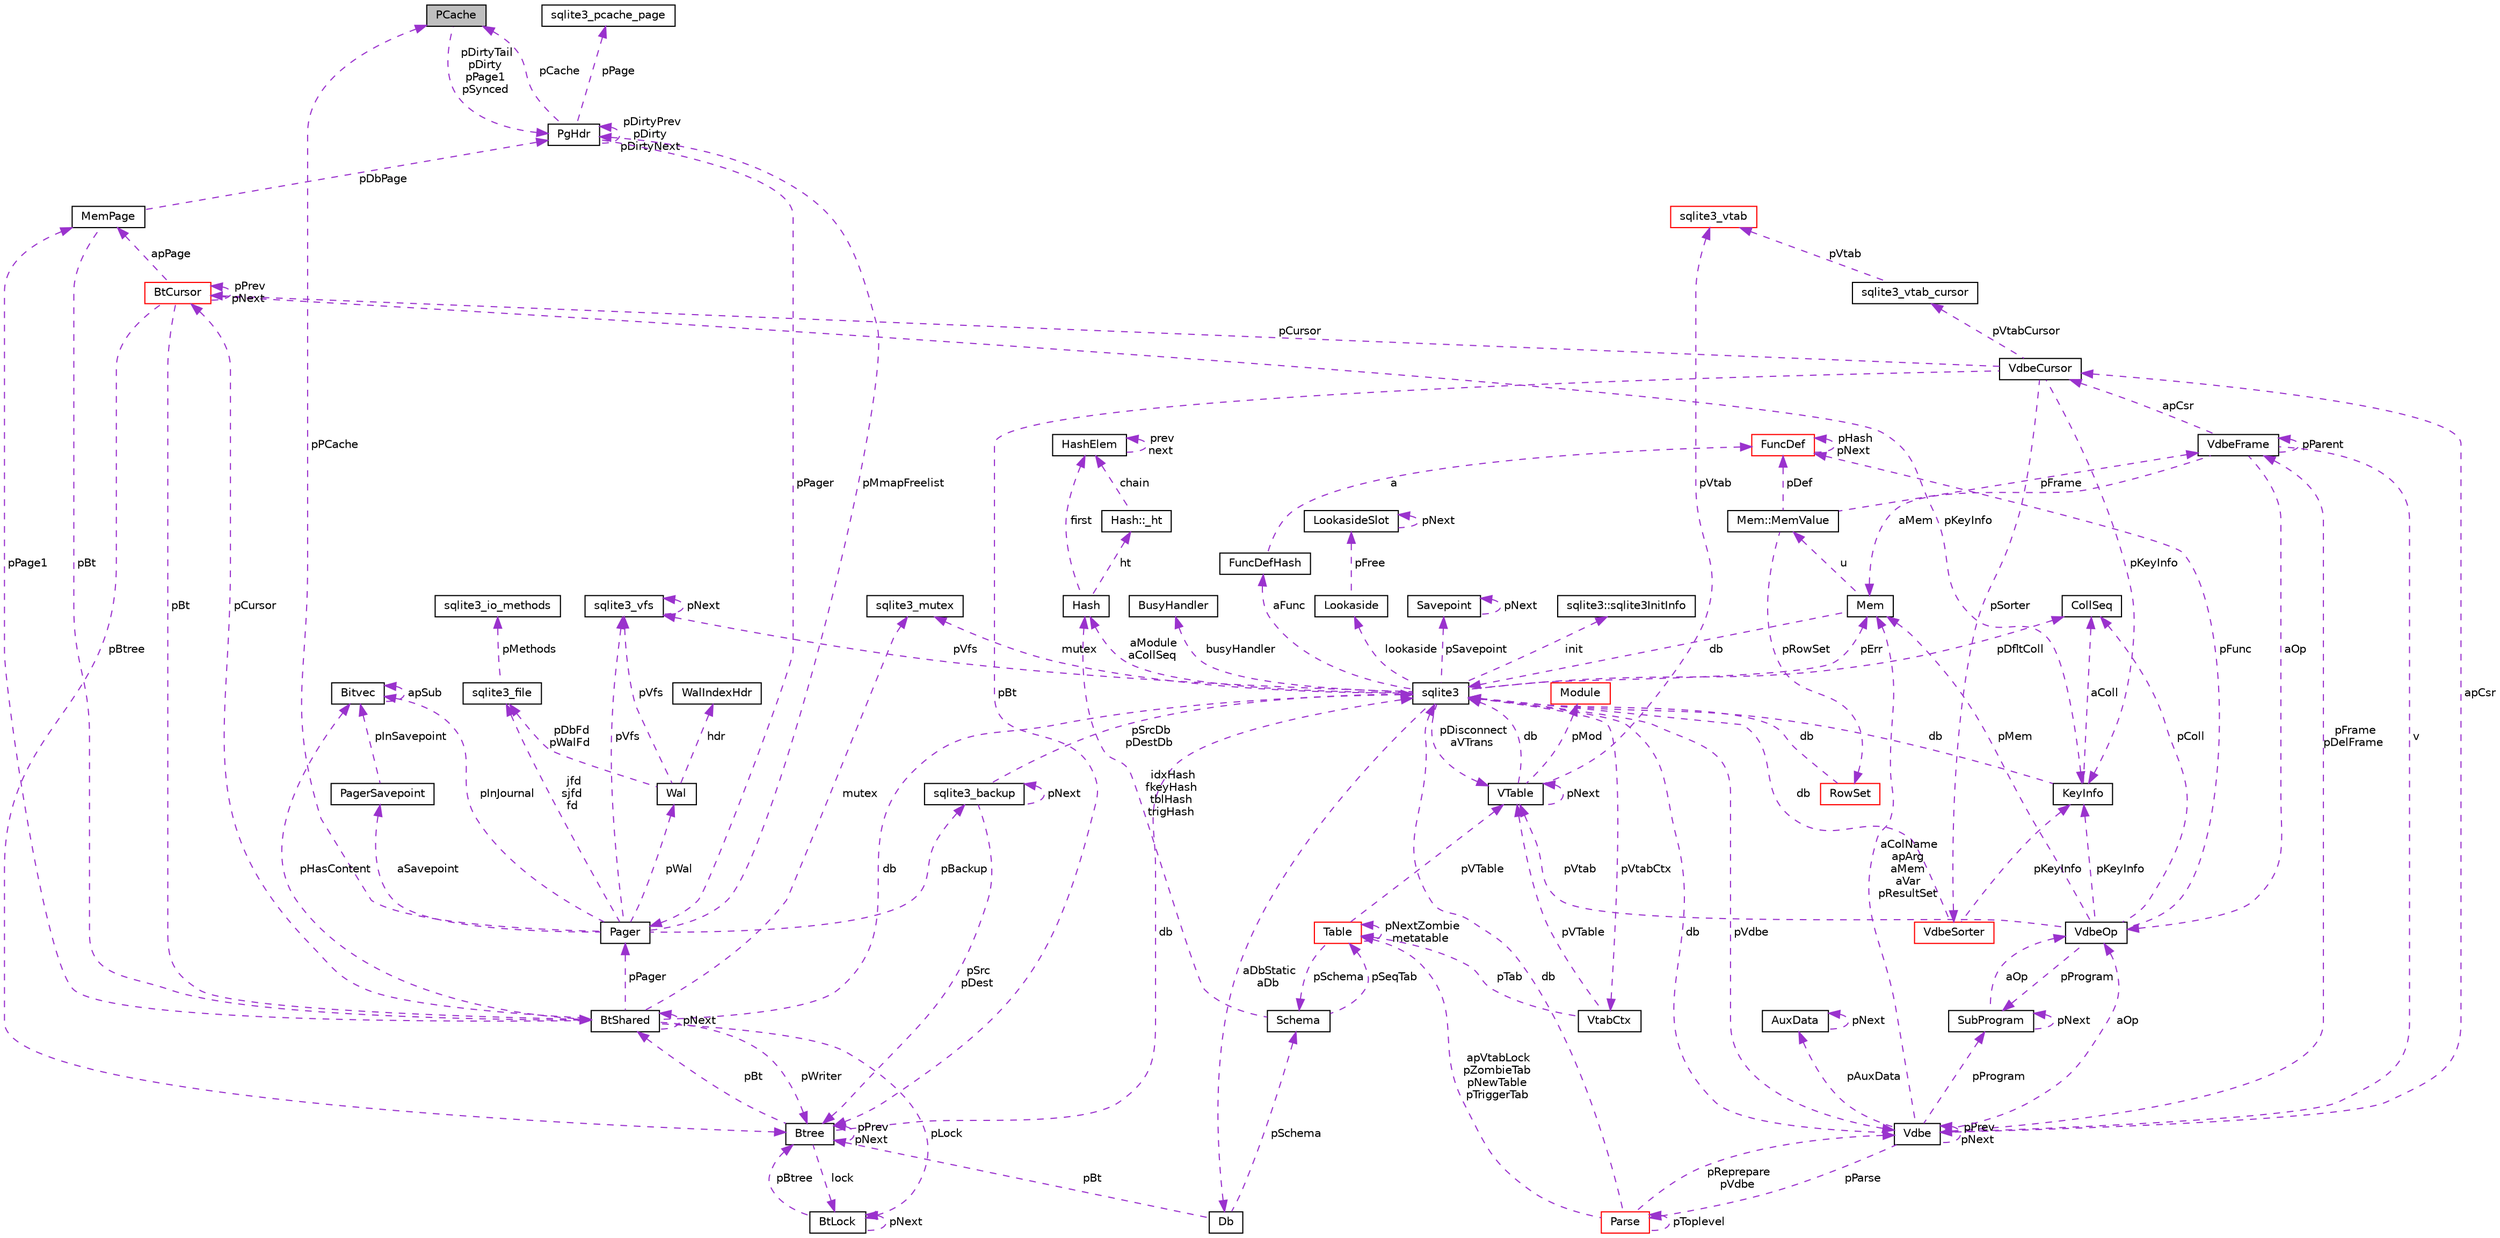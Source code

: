 digraph "PCache"
{
  edge [fontname="Helvetica",fontsize="10",labelfontname="Helvetica",labelfontsize="10"];
  node [fontname="Helvetica",fontsize="10",shape=record];
  Node1 [label="PCache",height=0.2,width=0.4,color="black", fillcolor="grey75", style="filled", fontcolor="black"];
  Node2 -> Node1 [dir="back",color="darkorchid3",fontsize="10",style="dashed",label=" pDirtyTail\npDirty\npPage1\npSynced" ,fontname="Helvetica"];
  Node2 [label="PgHdr",height=0.2,width=0.4,color="black", fillcolor="white", style="filled",URL="$struct_pg_hdr.html"];
  Node3 -> Node2 [dir="back",color="darkorchid3",fontsize="10",style="dashed",label=" pPage" ,fontname="Helvetica"];
  Node3 [label="sqlite3_pcache_page",height=0.2,width=0.4,color="black", fillcolor="white", style="filled",URL="$structsqlite3__pcache__page.html"];
  Node1 -> Node2 [dir="back",color="darkorchid3",fontsize="10",style="dashed",label=" pCache" ,fontname="Helvetica"];
  Node2 -> Node2 [dir="back",color="darkorchid3",fontsize="10",style="dashed",label=" pDirtyPrev\npDirty\npDirtyNext" ,fontname="Helvetica"];
  Node4 -> Node2 [dir="back",color="darkorchid3",fontsize="10",style="dashed",label=" pPager" ,fontname="Helvetica"];
  Node4 [label="Pager",height=0.2,width=0.4,color="black", fillcolor="white", style="filled",URL="$struct_pager.html"];
  Node1 -> Node4 [dir="back",color="darkorchid3",fontsize="10",style="dashed",label=" pPCache" ,fontname="Helvetica"];
  Node5 -> Node4 [dir="back",color="darkorchid3",fontsize="10",style="dashed",label=" pBackup" ,fontname="Helvetica"];
  Node5 [label="sqlite3_backup",height=0.2,width=0.4,color="black", fillcolor="white", style="filled",URL="$structsqlite3__backup.html"];
  Node5 -> Node5 [dir="back",color="darkorchid3",fontsize="10",style="dashed",label=" pNext" ,fontname="Helvetica"];
  Node6 -> Node5 [dir="back",color="darkorchid3",fontsize="10",style="dashed",label=" pSrcDb\npDestDb" ,fontname="Helvetica"];
  Node6 [label="sqlite3",height=0.2,width=0.4,color="black", fillcolor="white", style="filled",URL="$structsqlite3.html"];
  Node7 -> Node6 [dir="back",color="darkorchid3",fontsize="10",style="dashed",label=" pErr" ,fontname="Helvetica"];
  Node7 [label="Mem",height=0.2,width=0.4,color="black", fillcolor="white", style="filled",URL="$struct_mem.html"];
  Node8 -> Node7 [dir="back",color="darkorchid3",fontsize="10",style="dashed",label=" u" ,fontname="Helvetica"];
  Node8 [label="Mem::MemValue",height=0.2,width=0.4,color="black", fillcolor="white", style="filled",URL="$union_mem_1_1_mem_value.html"];
  Node9 -> Node8 [dir="back",color="darkorchid3",fontsize="10",style="dashed",label=" pFrame" ,fontname="Helvetica"];
  Node9 [label="VdbeFrame",height=0.2,width=0.4,color="black", fillcolor="white", style="filled",URL="$struct_vdbe_frame.html"];
  Node7 -> Node9 [dir="back",color="darkorchid3",fontsize="10",style="dashed",label=" aMem" ,fontname="Helvetica"];
  Node10 -> Node9 [dir="back",color="darkorchid3",fontsize="10",style="dashed",label=" v" ,fontname="Helvetica"];
  Node10 [label="Vdbe",height=0.2,width=0.4,color="black", fillcolor="white", style="filled",URL="$struct_vdbe.html"];
  Node10 -> Node10 [dir="back",color="darkorchid3",fontsize="10",style="dashed",label=" pPrev\npNext" ,fontname="Helvetica"];
  Node7 -> Node10 [dir="back",color="darkorchid3",fontsize="10",style="dashed",label=" aColName\napArg\naMem\naVar\npResultSet" ,fontname="Helvetica"];
  Node6 -> Node10 [dir="back",color="darkorchid3",fontsize="10",style="dashed",label=" db" ,fontname="Helvetica"];
  Node9 -> Node10 [dir="back",color="darkorchid3",fontsize="10",style="dashed",label=" pFrame\npDelFrame" ,fontname="Helvetica"];
  Node11 -> Node10 [dir="back",color="darkorchid3",fontsize="10",style="dashed",label=" pAuxData" ,fontname="Helvetica"];
  Node11 [label="AuxData",height=0.2,width=0.4,color="black", fillcolor="white", style="filled",URL="$struct_aux_data.html"];
  Node11 -> Node11 [dir="back",color="darkorchid3",fontsize="10",style="dashed",label=" pNext" ,fontname="Helvetica"];
  Node12 -> Node10 [dir="back",color="darkorchid3",fontsize="10",style="dashed",label=" pProgram" ,fontname="Helvetica"];
  Node12 [label="SubProgram",height=0.2,width=0.4,color="black", fillcolor="white", style="filled",URL="$struct_sub_program.html"];
  Node12 -> Node12 [dir="back",color="darkorchid3",fontsize="10",style="dashed",label=" pNext" ,fontname="Helvetica"];
  Node13 -> Node12 [dir="back",color="darkorchid3",fontsize="10",style="dashed",label=" aOp" ,fontname="Helvetica"];
  Node13 [label="VdbeOp",height=0.2,width=0.4,color="black", fillcolor="white", style="filled",URL="$struct_vdbe_op.html"];
  Node7 -> Node13 [dir="back",color="darkorchid3",fontsize="10",style="dashed",label=" pMem" ,fontname="Helvetica"];
  Node14 -> Node13 [dir="back",color="darkorchid3",fontsize="10",style="dashed",label=" pColl" ,fontname="Helvetica"];
  Node14 [label="CollSeq",height=0.2,width=0.4,color="black", fillcolor="white", style="filled",URL="$struct_coll_seq.html"];
  Node15 -> Node13 [dir="back",color="darkorchid3",fontsize="10",style="dashed",label=" pVtab" ,fontname="Helvetica"];
  Node15 [label="VTable",height=0.2,width=0.4,color="black", fillcolor="white", style="filled",URL="$struct_v_table.html"];
  Node6 -> Node15 [dir="back",color="darkorchid3",fontsize="10",style="dashed",label=" db" ,fontname="Helvetica"];
  Node15 -> Node15 [dir="back",color="darkorchid3",fontsize="10",style="dashed",label=" pNext" ,fontname="Helvetica"];
  Node16 -> Node15 [dir="back",color="darkorchid3",fontsize="10",style="dashed",label=" pMod" ,fontname="Helvetica"];
  Node16 [label="Module",height=0.2,width=0.4,color="red", fillcolor="white", style="filled",URL="$struct_module.html"];
  Node17 -> Node15 [dir="back",color="darkorchid3",fontsize="10",style="dashed",label=" pVtab" ,fontname="Helvetica"];
  Node17 [label="sqlite3_vtab",height=0.2,width=0.4,color="red", fillcolor="white", style="filled",URL="$structsqlite3__vtab.html"];
  Node12 -> Node13 [dir="back",color="darkorchid3",fontsize="10",style="dashed",label=" pProgram" ,fontname="Helvetica"];
  Node18 -> Node13 [dir="back",color="darkorchid3",fontsize="10",style="dashed",label=" pKeyInfo" ,fontname="Helvetica"];
  Node18 [label="KeyInfo",height=0.2,width=0.4,color="black", fillcolor="white", style="filled",URL="$struct_key_info.html"];
  Node6 -> Node18 [dir="back",color="darkorchid3",fontsize="10",style="dashed",label=" db" ,fontname="Helvetica"];
  Node14 -> Node18 [dir="back",color="darkorchid3",fontsize="10",style="dashed",label=" aColl" ,fontname="Helvetica"];
  Node19 -> Node13 [dir="back",color="darkorchid3",fontsize="10",style="dashed",label=" pFunc" ,fontname="Helvetica"];
  Node19 [label="FuncDef",height=0.2,width=0.4,color="red", fillcolor="white", style="filled",URL="$struct_func_def.html"];
  Node19 -> Node19 [dir="back",color="darkorchid3",fontsize="10",style="dashed",label=" pHash\npNext" ,fontname="Helvetica"];
  Node20 -> Node10 [dir="back",color="darkorchid3",fontsize="10",style="dashed",label=" apCsr" ,fontname="Helvetica"];
  Node20 [label="VdbeCursor",height=0.2,width=0.4,color="black", fillcolor="white", style="filled",URL="$struct_vdbe_cursor.html"];
  Node21 -> Node20 [dir="back",color="darkorchid3",fontsize="10",style="dashed",label=" pCursor" ,fontname="Helvetica"];
  Node21 [label="BtCursor",height=0.2,width=0.4,color="red", fillcolor="white", style="filled",URL="$struct_bt_cursor.html"];
  Node21 -> Node21 [dir="back",color="darkorchid3",fontsize="10",style="dashed",label=" pPrev\npNext" ,fontname="Helvetica"];
  Node22 -> Node21 [dir="back",color="darkorchid3",fontsize="10",style="dashed",label=" pBt" ,fontname="Helvetica"];
  Node22 [label="BtShared",height=0.2,width=0.4,color="black", fillcolor="white", style="filled",URL="$struct_bt_shared.html"];
  Node21 -> Node22 [dir="back",color="darkorchid3",fontsize="10",style="dashed",label=" pCursor" ,fontname="Helvetica"];
  Node22 -> Node22 [dir="back",color="darkorchid3",fontsize="10",style="dashed",label=" pNext" ,fontname="Helvetica"];
  Node6 -> Node22 [dir="back",color="darkorchid3",fontsize="10",style="dashed",label=" db" ,fontname="Helvetica"];
  Node23 -> Node22 [dir="back",color="darkorchid3",fontsize="10",style="dashed",label=" pHasContent" ,fontname="Helvetica"];
  Node23 [label="Bitvec",height=0.2,width=0.4,color="black", fillcolor="white", style="filled",URL="$struct_bitvec.html"];
  Node23 -> Node23 [dir="back",color="darkorchid3",fontsize="10",style="dashed",label=" apSub" ,fontname="Helvetica"];
  Node24 -> Node22 [dir="back",color="darkorchid3",fontsize="10",style="dashed",label=" mutex" ,fontname="Helvetica"];
  Node24 [label="sqlite3_mutex",height=0.2,width=0.4,color="black", fillcolor="white", style="filled",URL="$structsqlite3__mutex.html"];
  Node25 -> Node22 [dir="back",color="darkorchid3",fontsize="10",style="dashed",label=" pLock" ,fontname="Helvetica"];
  Node25 [label="BtLock",height=0.2,width=0.4,color="black", fillcolor="white", style="filled",URL="$struct_bt_lock.html"];
  Node25 -> Node25 [dir="back",color="darkorchid3",fontsize="10",style="dashed",label=" pNext" ,fontname="Helvetica"];
  Node26 -> Node25 [dir="back",color="darkorchid3",fontsize="10",style="dashed",label=" pBtree" ,fontname="Helvetica"];
  Node26 [label="Btree",height=0.2,width=0.4,color="black", fillcolor="white", style="filled",URL="$struct_btree.html"];
  Node22 -> Node26 [dir="back",color="darkorchid3",fontsize="10",style="dashed",label=" pBt" ,fontname="Helvetica"];
  Node6 -> Node26 [dir="back",color="darkorchid3",fontsize="10",style="dashed",label=" db" ,fontname="Helvetica"];
  Node25 -> Node26 [dir="back",color="darkorchid3",fontsize="10",style="dashed",label=" lock" ,fontname="Helvetica"];
  Node26 -> Node26 [dir="back",color="darkorchid3",fontsize="10",style="dashed",label=" pPrev\npNext" ,fontname="Helvetica"];
  Node27 -> Node22 [dir="back",color="darkorchid3",fontsize="10",style="dashed",label=" pPage1" ,fontname="Helvetica"];
  Node27 [label="MemPage",height=0.2,width=0.4,color="black", fillcolor="white", style="filled",URL="$struct_mem_page.html"];
  Node22 -> Node27 [dir="back",color="darkorchid3",fontsize="10",style="dashed",label=" pBt" ,fontname="Helvetica"];
  Node2 -> Node27 [dir="back",color="darkorchid3",fontsize="10",style="dashed",label=" pDbPage" ,fontname="Helvetica"];
  Node26 -> Node22 [dir="back",color="darkorchid3",fontsize="10",style="dashed",label=" pWriter" ,fontname="Helvetica"];
  Node4 -> Node22 [dir="back",color="darkorchid3",fontsize="10",style="dashed",label=" pPager" ,fontname="Helvetica"];
  Node27 -> Node21 [dir="back",color="darkorchid3",fontsize="10",style="dashed",label=" apPage" ,fontname="Helvetica"];
  Node18 -> Node21 [dir="back",color="darkorchid3",fontsize="10",style="dashed",label=" pKeyInfo" ,fontname="Helvetica"];
  Node26 -> Node21 [dir="back",color="darkorchid3",fontsize="10",style="dashed",label=" pBtree" ,fontname="Helvetica"];
  Node28 -> Node20 [dir="back",color="darkorchid3",fontsize="10",style="dashed",label=" pVtabCursor" ,fontname="Helvetica"];
  Node28 [label="sqlite3_vtab_cursor",height=0.2,width=0.4,color="black", fillcolor="white", style="filled",URL="$structsqlite3__vtab__cursor.html"];
  Node17 -> Node28 [dir="back",color="darkorchid3",fontsize="10",style="dashed",label=" pVtab" ,fontname="Helvetica"];
  Node29 -> Node20 [dir="back",color="darkorchid3",fontsize="10",style="dashed",label=" pSorter" ,fontname="Helvetica"];
  Node29 [label="VdbeSorter",height=0.2,width=0.4,color="red", fillcolor="white", style="filled",URL="$struct_vdbe_sorter.html"];
  Node6 -> Node29 [dir="back",color="darkorchid3",fontsize="10",style="dashed",label=" db" ,fontname="Helvetica"];
  Node18 -> Node29 [dir="back",color="darkorchid3",fontsize="10",style="dashed",label=" pKeyInfo" ,fontname="Helvetica"];
  Node18 -> Node20 [dir="back",color="darkorchid3",fontsize="10",style="dashed",label=" pKeyInfo" ,fontname="Helvetica"];
  Node26 -> Node20 [dir="back",color="darkorchid3",fontsize="10",style="dashed",label=" pBt" ,fontname="Helvetica"];
  Node30 -> Node10 [dir="back",color="darkorchid3",fontsize="10",style="dashed",label=" pParse" ,fontname="Helvetica"];
  Node30 [label="Parse",height=0.2,width=0.4,color="red", fillcolor="white", style="filled",URL="$struct_parse.html"];
  Node10 -> Node30 [dir="back",color="darkorchid3",fontsize="10",style="dashed",label=" pReprepare\npVdbe" ,fontname="Helvetica"];
  Node6 -> Node30 [dir="back",color="darkorchid3",fontsize="10",style="dashed",label=" db" ,fontname="Helvetica"];
  Node31 -> Node30 [dir="back",color="darkorchid3",fontsize="10",style="dashed",label=" apVtabLock\npZombieTab\npNewTable\npTriggerTab" ,fontname="Helvetica"];
  Node31 [label="Table",height=0.2,width=0.4,color="red", fillcolor="white", style="filled",URL="$struct_table.html"];
  Node32 -> Node31 [dir="back",color="darkorchid3",fontsize="10",style="dashed",label=" pSchema" ,fontname="Helvetica"];
  Node32 [label="Schema",height=0.2,width=0.4,color="black", fillcolor="white", style="filled",URL="$struct_schema.html"];
  Node31 -> Node32 [dir="back",color="darkorchid3",fontsize="10",style="dashed",label=" pSeqTab" ,fontname="Helvetica"];
  Node33 -> Node32 [dir="back",color="darkorchid3",fontsize="10",style="dashed",label=" idxHash\nfkeyHash\ntblHash\ntrigHash" ,fontname="Helvetica"];
  Node33 [label="Hash",height=0.2,width=0.4,color="black", fillcolor="white", style="filled",URL="$struct_hash.html"];
  Node34 -> Node33 [dir="back",color="darkorchid3",fontsize="10",style="dashed",label=" ht" ,fontname="Helvetica"];
  Node34 [label="Hash::_ht",height=0.2,width=0.4,color="black", fillcolor="white", style="filled",URL="$struct_hash_1_1__ht.html"];
  Node35 -> Node34 [dir="back",color="darkorchid3",fontsize="10",style="dashed",label=" chain" ,fontname="Helvetica"];
  Node35 [label="HashElem",height=0.2,width=0.4,color="black", fillcolor="white", style="filled",URL="$struct_hash_elem.html"];
  Node35 -> Node35 [dir="back",color="darkorchid3",fontsize="10",style="dashed",label=" prev\nnext" ,fontname="Helvetica"];
  Node35 -> Node33 [dir="back",color="darkorchid3",fontsize="10",style="dashed",label=" first" ,fontname="Helvetica"];
  Node15 -> Node31 [dir="back",color="darkorchid3",fontsize="10",style="dashed",label=" pVTable" ,fontname="Helvetica"];
  Node31 -> Node31 [dir="back",color="darkorchid3",fontsize="10",style="dashed",label=" pNextZombie\nmetatable" ,fontname="Helvetica"];
  Node30 -> Node30 [dir="back",color="darkorchid3",fontsize="10",style="dashed",label=" pToplevel" ,fontname="Helvetica"];
  Node13 -> Node10 [dir="back",color="darkorchid3",fontsize="10",style="dashed",label=" aOp" ,fontname="Helvetica"];
  Node9 -> Node9 [dir="back",color="darkorchid3",fontsize="10",style="dashed",label=" pParent" ,fontname="Helvetica"];
  Node20 -> Node9 [dir="back",color="darkorchid3",fontsize="10",style="dashed",label=" apCsr" ,fontname="Helvetica"];
  Node13 -> Node9 [dir="back",color="darkorchid3",fontsize="10",style="dashed",label=" aOp" ,fontname="Helvetica"];
  Node36 -> Node8 [dir="back",color="darkorchid3",fontsize="10",style="dashed",label=" pRowSet" ,fontname="Helvetica"];
  Node36 [label="RowSet",height=0.2,width=0.4,color="red", fillcolor="white", style="filled",URL="$struct_row_set.html"];
  Node6 -> Node36 [dir="back",color="darkorchid3",fontsize="10",style="dashed",label=" db" ,fontname="Helvetica"];
  Node19 -> Node8 [dir="back",color="darkorchid3",fontsize="10",style="dashed",label=" pDef" ,fontname="Helvetica"];
  Node6 -> Node7 [dir="back",color="darkorchid3",fontsize="10",style="dashed",label=" db" ,fontname="Helvetica"];
  Node10 -> Node6 [dir="back",color="darkorchid3",fontsize="10",style="dashed",label=" pVdbe" ,fontname="Helvetica"];
  Node37 -> Node6 [dir="back",color="darkorchid3",fontsize="10",style="dashed",label=" pSavepoint" ,fontname="Helvetica"];
  Node37 [label="Savepoint",height=0.2,width=0.4,color="black", fillcolor="white", style="filled",URL="$struct_savepoint.html"];
  Node37 -> Node37 [dir="back",color="darkorchid3",fontsize="10",style="dashed",label=" pNext" ,fontname="Helvetica"];
  Node38 -> Node6 [dir="back",color="darkorchid3",fontsize="10",style="dashed",label=" aFunc" ,fontname="Helvetica"];
  Node38 [label="FuncDefHash",height=0.2,width=0.4,color="black", fillcolor="white", style="filled",URL="$struct_func_def_hash.html"];
  Node19 -> Node38 [dir="back",color="darkorchid3",fontsize="10",style="dashed",label=" a" ,fontname="Helvetica"];
  Node39 -> Node6 [dir="back",color="darkorchid3",fontsize="10",style="dashed",label=" lookaside" ,fontname="Helvetica"];
  Node39 [label="Lookaside",height=0.2,width=0.4,color="black", fillcolor="white", style="filled",URL="$struct_lookaside.html"];
  Node40 -> Node39 [dir="back",color="darkorchid3",fontsize="10",style="dashed",label=" pFree" ,fontname="Helvetica"];
  Node40 [label="LookasideSlot",height=0.2,width=0.4,color="black", fillcolor="white", style="filled",URL="$struct_lookaside_slot.html"];
  Node40 -> Node40 [dir="back",color="darkorchid3",fontsize="10",style="dashed",label=" pNext" ,fontname="Helvetica"];
  Node24 -> Node6 [dir="back",color="darkorchid3",fontsize="10",style="dashed",label=" mutex" ,fontname="Helvetica"];
  Node41 -> Node6 [dir="back",color="darkorchid3",fontsize="10",style="dashed",label=" pVfs" ,fontname="Helvetica"];
  Node41 [label="sqlite3_vfs",height=0.2,width=0.4,color="black", fillcolor="white", style="filled",URL="$structsqlite3__vfs.html"];
  Node41 -> Node41 [dir="back",color="darkorchid3",fontsize="10",style="dashed",label=" pNext" ,fontname="Helvetica"];
  Node42 -> Node6 [dir="back",color="darkorchid3",fontsize="10",style="dashed",label=" init" ,fontname="Helvetica"];
  Node42 [label="sqlite3::sqlite3InitInfo",height=0.2,width=0.4,color="black", fillcolor="white", style="filled",URL="$structsqlite3_1_1sqlite3_init_info.html"];
  Node43 -> Node6 [dir="back",color="darkorchid3",fontsize="10",style="dashed",label=" busyHandler" ,fontname="Helvetica"];
  Node43 [label="BusyHandler",height=0.2,width=0.4,color="black", fillcolor="white", style="filled",URL="$struct_busy_handler.html"];
  Node44 -> Node6 [dir="back",color="darkorchid3",fontsize="10",style="dashed",label=" pVtabCtx" ,fontname="Helvetica"];
  Node44 [label="VtabCtx",height=0.2,width=0.4,color="black", fillcolor="white", style="filled",URL="$struct_vtab_ctx.html"];
  Node15 -> Node44 [dir="back",color="darkorchid3",fontsize="10",style="dashed",label=" pVTable" ,fontname="Helvetica"];
  Node31 -> Node44 [dir="back",color="darkorchid3",fontsize="10",style="dashed",label=" pTab" ,fontname="Helvetica"];
  Node14 -> Node6 [dir="back",color="darkorchid3",fontsize="10",style="dashed",label=" pDfltColl" ,fontname="Helvetica"];
  Node15 -> Node6 [dir="back",color="darkorchid3",fontsize="10",style="dashed",label=" pDisconnect\naVTrans" ,fontname="Helvetica"];
  Node45 -> Node6 [dir="back",color="darkorchid3",fontsize="10",style="dashed",label=" aDbStatic\naDb" ,fontname="Helvetica"];
  Node45 [label="Db",height=0.2,width=0.4,color="black", fillcolor="white", style="filled",URL="$struct_db.html"];
  Node32 -> Node45 [dir="back",color="darkorchid3",fontsize="10",style="dashed",label=" pSchema" ,fontname="Helvetica"];
  Node26 -> Node45 [dir="back",color="darkorchid3",fontsize="10",style="dashed",label=" pBt" ,fontname="Helvetica"];
  Node33 -> Node6 [dir="back",color="darkorchid3",fontsize="10",style="dashed",label=" aModule\naCollSeq" ,fontname="Helvetica"];
  Node26 -> Node5 [dir="back",color="darkorchid3",fontsize="10",style="dashed",label=" pSrc\npDest" ,fontname="Helvetica"];
  Node23 -> Node4 [dir="back",color="darkorchid3",fontsize="10",style="dashed",label=" pInJournal" ,fontname="Helvetica"];
  Node46 -> Node4 [dir="back",color="darkorchid3",fontsize="10",style="dashed",label=" jfd\nsjfd\nfd" ,fontname="Helvetica"];
  Node46 [label="sqlite3_file",height=0.2,width=0.4,color="black", fillcolor="white", style="filled",URL="$structsqlite3__file.html"];
  Node47 -> Node46 [dir="back",color="darkorchid3",fontsize="10",style="dashed",label=" pMethods" ,fontname="Helvetica"];
  Node47 [label="sqlite3_io_methods",height=0.2,width=0.4,color="black", fillcolor="white", style="filled",URL="$structsqlite3__io__methods.html"];
  Node41 -> Node4 [dir="back",color="darkorchid3",fontsize="10",style="dashed",label=" pVfs" ,fontname="Helvetica"];
  Node2 -> Node4 [dir="back",color="darkorchid3",fontsize="10",style="dashed",label=" pMmapFreelist" ,fontname="Helvetica"];
  Node48 -> Node4 [dir="back",color="darkorchid3",fontsize="10",style="dashed",label=" pWal" ,fontname="Helvetica"];
  Node48 [label="Wal",height=0.2,width=0.4,color="black", fillcolor="white", style="filled",URL="$struct_wal.html"];
  Node46 -> Node48 [dir="back",color="darkorchid3",fontsize="10",style="dashed",label=" pDbFd\npWalFd" ,fontname="Helvetica"];
  Node41 -> Node48 [dir="back",color="darkorchid3",fontsize="10",style="dashed",label=" pVfs" ,fontname="Helvetica"];
  Node49 -> Node48 [dir="back",color="darkorchid3",fontsize="10",style="dashed",label=" hdr" ,fontname="Helvetica"];
  Node49 [label="WalIndexHdr",height=0.2,width=0.4,color="black", fillcolor="white", style="filled",URL="$struct_wal_index_hdr.html"];
  Node50 -> Node4 [dir="back",color="darkorchid3",fontsize="10",style="dashed",label=" aSavepoint" ,fontname="Helvetica"];
  Node50 [label="PagerSavepoint",height=0.2,width=0.4,color="black", fillcolor="white", style="filled",URL="$struct_pager_savepoint.html"];
  Node23 -> Node50 [dir="back",color="darkorchid3",fontsize="10",style="dashed",label=" pInSavepoint" ,fontname="Helvetica"];
}
